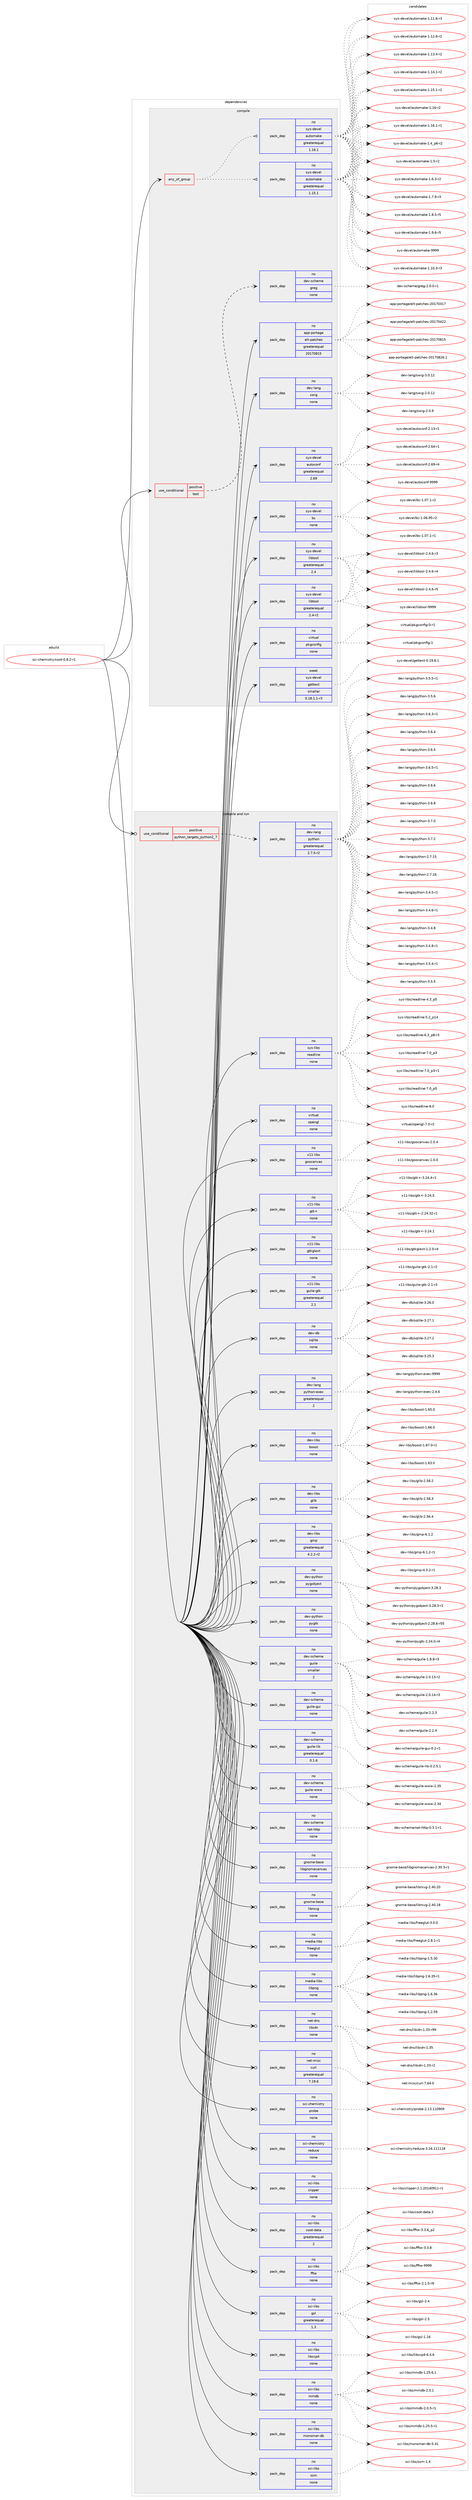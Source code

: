 digraph prolog {

# *************
# Graph options
# *************

newrank=true;
concentrate=true;
compound=true;
graph [rankdir=LR,fontname=Helvetica,fontsize=10,ranksep=1.5];#, ranksep=2.5, nodesep=0.2];
edge  [arrowhead=vee];
node  [fontname=Helvetica,fontsize=10];

# **********
# The ebuild
# **********

subgraph cluster_leftcol {
color=gray;
rank=same;
label=<<i>ebuild</i>>;
id [label="sci-chemistry/coot-0.8.2-r1", color=red, width=4, href="../sci-chemistry/coot-0.8.2-r1.svg"];
}

# ****************
# The dependencies
# ****************

subgraph cluster_midcol {
color=gray;
label=<<i>dependencies</i>>;
subgraph cluster_compile {
fillcolor="#eeeeee";
style=filled;
label=<<i>compile</i>>;
subgraph any26789 {
dependency1687663 [label=<<TABLE BORDER="0" CELLBORDER="1" CELLSPACING="0" CELLPADDING="4"><TR><TD CELLPADDING="10">any_of_group</TD></TR></TABLE>>, shape=none, color=red];subgraph pack1207721 {
dependency1687664 [label=<<TABLE BORDER="0" CELLBORDER="1" CELLSPACING="0" CELLPADDING="4" WIDTH="220"><TR><TD ROWSPAN="6" CELLPADDING="30">pack_dep</TD></TR><TR><TD WIDTH="110">no</TD></TR><TR><TD>sys-devel</TD></TR><TR><TD>automake</TD></TR><TR><TD>greaterequal</TD></TR><TR><TD>1.16.1</TD></TR></TABLE>>, shape=none, color=blue];
}
dependency1687663:e -> dependency1687664:w [weight=20,style="dotted",arrowhead="oinv"];
subgraph pack1207722 {
dependency1687665 [label=<<TABLE BORDER="0" CELLBORDER="1" CELLSPACING="0" CELLPADDING="4" WIDTH="220"><TR><TD ROWSPAN="6" CELLPADDING="30">pack_dep</TD></TR><TR><TD WIDTH="110">no</TD></TR><TR><TD>sys-devel</TD></TR><TR><TD>automake</TD></TR><TR><TD>greaterequal</TD></TR><TR><TD>1.15.1</TD></TR></TABLE>>, shape=none, color=blue];
}
dependency1687663:e -> dependency1687665:w [weight=20,style="dotted",arrowhead="oinv"];
}
id:e -> dependency1687663:w [weight=20,style="solid",arrowhead="vee"];
subgraph cond452305 {
dependency1687666 [label=<<TABLE BORDER="0" CELLBORDER="1" CELLSPACING="0" CELLPADDING="4"><TR><TD ROWSPAN="3" CELLPADDING="10">use_conditional</TD></TR><TR><TD>positive</TD></TR><TR><TD>test</TD></TR></TABLE>>, shape=none, color=red];
subgraph pack1207723 {
dependency1687667 [label=<<TABLE BORDER="0" CELLBORDER="1" CELLSPACING="0" CELLPADDING="4" WIDTH="220"><TR><TD ROWSPAN="6" CELLPADDING="30">pack_dep</TD></TR><TR><TD WIDTH="110">no</TD></TR><TR><TD>dev-scheme</TD></TR><TR><TD>greg</TD></TR><TR><TD>none</TD></TR><TR><TD></TD></TR></TABLE>>, shape=none, color=blue];
}
dependency1687666:e -> dependency1687667:w [weight=20,style="dashed",arrowhead="vee"];
}
id:e -> dependency1687666:w [weight=20,style="solid",arrowhead="vee"];
subgraph pack1207724 {
dependency1687668 [label=<<TABLE BORDER="0" CELLBORDER="1" CELLSPACING="0" CELLPADDING="4" WIDTH="220"><TR><TD ROWSPAN="6" CELLPADDING="30">pack_dep</TD></TR><TR><TD WIDTH="110">no</TD></TR><TR><TD>app-portage</TD></TR><TR><TD>elt-patches</TD></TR><TR><TD>greaterequal</TD></TR><TR><TD>20170815</TD></TR></TABLE>>, shape=none, color=blue];
}
id:e -> dependency1687668:w [weight=20,style="solid",arrowhead="vee"];
subgraph pack1207725 {
dependency1687669 [label=<<TABLE BORDER="0" CELLBORDER="1" CELLSPACING="0" CELLPADDING="4" WIDTH="220"><TR><TD ROWSPAN="6" CELLPADDING="30">pack_dep</TD></TR><TR><TD WIDTH="110">no</TD></TR><TR><TD>dev-lang</TD></TR><TR><TD>swig</TD></TR><TR><TD>none</TD></TR><TR><TD></TD></TR></TABLE>>, shape=none, color=blue];
}
id:e -> dependency1687669:w [weight=20,style="solid",arrowhead="vee"];
subgraph pack1207726 {
dependency1687670 [label=<<TABLE BORDER="0" CELLBORDER="1" CELLSPACING="0" CELLPADDING="4" WIDTH="220"><TR><TD ROWSPAN="6" CELLPADDING="30">pack_dep</TD></TR><TR><TD WIDTH="110">no</TD></TR><TR><TD>sys-devel</TD></TR><TR><TD>autoconf</TD></TR><TR><TD>greaterequal</TD></TR><TR><TD>2.69</TD></TR></TABLE>>, shape=none, color=blue];
}
id:e -> dependency1687670:w [weight=20,style="solid",arrowhead="vee"];
subgraph pack1207727 {
dependency1687671 [label=<<TABLE BORDER="0" CELLBORDER="1" CELLSPACING="0" CELLPADDING="4" WIDTH="220"><TR><TD ROWSPAN="6" CELLPADDING="30">pack_dep</TD></TR><TR><TD WIDTH="110">no</TD></TR><TR><TD>sys-devel</TD></TR><TR><TD>bc</TD></TR><TR><TD>none</TD></TR><TR><TD></TD></TR></TABLE>>, shape=none, color=blue];
}
id:e -> dependency1687671:w [weight=20,style="solid",arrowhead="vee"];
subgraph pack1207728 {
dependency1687672 [label=<<TABLE BORDER="0" CELLBORDER="1" CELLSPACING="0" CELLPADDING="4" WIDTH="220"><TR><TD ROWSPAN="6" CELLPADDING="30">pack_dep</TD></TR><TR><TD WIDTH="110">no</TD></TR><TR><TD>sys-devel</TD></TR><TR><TD>libtool</TD></TR><TR><TD>greaterequal</TD></TR><TR><TD>2.4</TD></TR></TABLE>>, shape=none, color=blue];
}
id:e -> dependency1687672:w [weight=20,style="solid",arrowhead="vee"];
subgraph pack1207729 {
dependency1687673 [label=<<TABLE BORDER="0" CELLBORDER="1" CELLSPACING="0" CELLPADDING="4" WIDTH="220"><TR><TD ROWSPAN="6" CELLPADDING="30">pack_dep</TD></TR><TR><TD WIDTH="110">no</TD></TR><TR><TD>sys-devel</TD></TR><TR><TD>libtool</TD></TR><TR><TD>greaterequal</TD></TR><TR><TD>2.4-r2</TD></TR></TABLE>>, shape=none, color=blue];
}
id:e -> dependency1687673:w [weight=20,style="solid",arrowhead="vee"];
subgraph pack1207730 {
dependency1687674 [label=<<TABLE BORDER="0" CELLBORDER="1" CELLSPACING="0" CELLPADDING="4" WIDTH="220"><TR><TD ROWSPAN="6" CELLPADDING="30">pack_dep</TD></TR><TR><TD WIDTH="110">no</TD></TR><TR><TD>virtual</TD></TR><TR><TD>pkgconfig</TD></TR><TR><TD>none</TD></TR><TR><TD></TD></TR></TABLE>>, shape=none, color=blue];
}
id:e -> dependency1687674:w [weight=20,style="solid",arrowhead="vee"];
subgraph pack1207731 {
dependency1687675 [label=<<TABLE BORDER="0" CELLBORDER="1" CELLSPACING="0" CELLPADDING="4" WIDTH="220"><TR><TD ROWSPAN="6" CELLPADDING="30">pack_dep</TD></TR><TR><TD WIDTH="110">weak</TD></TR><TR><TD>sys-devel</TD></TR><TR><TD>gettext</TD></TR><TR><TD>smaller</TD></TR><TR><TD>0.18.1.1-r3</TD></TR></TABLE>>, shape=none, color=blue];
}
id:e -> dependency1687675:w [weight=20,style="solid",arrowhead="vee"];
}
subgraph cluster_compileandrun {
fillcolor="#eeeeee";
style=filled;
label=<<i>compile and run</i>>;
subgraph cond452306 {
dependency1687676 [label=<<TABLE BORDER="0" CELLBORDER="1" CELLSPACING="0" CELLPADDING="4"><TR><TD ROWSPAN="3" CELLPADDING="10">use_conditional</TD></TR><TR><TD>positive</TD></TR><TR><TD>python_targets_python2_7</TD></TR></TABLE>>, shape=none, color=red];
subgraph pack1207732 {
dependency1687677 [label=<<TABLE BORDER="0" CELLBORDER="1" CELLSPACING="0" CELLPADDING="4" WIDTH="220"><TR><TD ROWSPAN="6" CELLPADDING="30">pack_dep</TD></TR><TR><TD WIDTH="110">no</TD></TR><TR><TD>dev-lang</TD></TR><TR><TD>python</TD></TR><TR><TD>greaterequal</TD></TR><TR><TD>2.7.5-r2</TD></TR></TABLE>>, shape=none, color=blue];
}
dependency1687676:e -> dependency1687677:w [weight=20,style="dashed",arrowhead="vee"];
}
id:e -> dependency1687676:w [weight=20,style="solid",arrowhead="odotvee"];
subgraph pack1207733 {
dependency1687678 [label=<<TABLE BORDER="0" CELLBORDER="1" CELLSPACING="0" CELLPADDING="4" WIDTH="220"><TR><TD ROWSPAN="6" CELLPADDING="30">pack_dep</TD></TR><TR><TD WIDTH="110">no</TD></TR><TR><TD>dev-db</TD></TR><TR><TD>sqlite</TD></TR><TR><TD>none</TD></TR><TR><TD></TD></TR></TABLE>>, shape=none, color=blue];
}
id:e -> dependency1687678:w [weight=20,style="solid",arrowhead="odotvee"];
subgraph pack1207734 {
dependency1687679 [label=<<TABLE BORDER="0" CELLBORDER="1" CELLSPACING="0" CELLPADDING="4" WIDTH="220"><TR><TD ROWSPAN="6" CELLPADDING="30">pack_dep</TD></TR><TR><TD WIDTH="110">no</TD></TR><TR><TD>dev-lang</TD></TR><TR><TD>python-exec</TD></TR><TR><TD>greaterequal</TD></TR><TR><TD>2</TD></TR></TABLE>>, shape=none, color=blue];
}
id:e -> dependency1687679:w [weight=20,style="solid",arrowhead="odotvee"];
subgraph pack1207735 {
dependency1687680 [label=<<TABLE BORDER="0" CELLBORDER="1" CELLSPACING="0" CELLPADDING="4" WIDTH="220"><TR><TD ROWSPAN="6" CELLPADDING="30">pack_dep</TD></TR><TR><TD WIDTH="110">no</TD></TR><TR><TD>dev-libs</TD></TR><TR><TD>boost</TD></TR><TR><TD>none</TD></TR><TR><TD></TD></TR></TABLE>>, shape=none, color=blue];
}
id:e -> dependency1687680:w [weight=20,style="solid",arrowhead="odotvee"];
subgraph pack1207736 {
dependency1687681 [label=<<TABLE BORDER="0" CELLBORDER="1" CELLSPACING="0" CELLPADDING="4" WIDTH="220"><TR><TD ROWSPAN="6" CELLPADDING="30">pack_dep</TD></TR><TR><TD WIDTH="110">no</TD></TR><TR><TD>dev-libs</TD></TR><TR><TD>glib</TD></TR><TR><TD>none</TD></TR><TR><TD></TD></TR></TABLE>>, shape=none, color=blue];
}
id:e -> dependency1687681:w [weight=20,style="solid",arrowhead="odotvee"];
subgraph pack1207737 {
dependency1687682 [label=<<TABLE BORDER="0" CELLBORDER="1" CELLSPACING="0" CELLPADDING="4" WIDTH="220"><TR><TD ROWSPAN="6" CELLPADDING="30">pack_dep</TD></TR><TR><TD WIDTH="110">no</TD></TR><TR><TD>dev-libs</TD></TR><TR><TD>gmp</TD></TR><TR><TD>greaterequal</TD></TR><TR><TD>4.2.2-r2</TD></TR></TABLE>>, shape=none, color=blue];
}
id:e -> dependency1687682:w [weight=20,style="solid",arrowhead="odotvee"];
subgraph pack1207738 {
dependency1687683 [label=<<TABLE BORDER="0" CELLBORDER="1" CELLSPACING="0" CELLPADDING="4" WIDTH="220"><TR><TD ROWSPAN="6" CELLPADDING="30">pack_dep</TD></TR><TR><TD WIDTH="110">no</TD></TR><TR><TD>dev-python</TD></TR><TR><TD>pygobject</TD></TR><TR><TD>none</TD></TR><TR><TD></TD></TR></TABLE>>, shape=none, color=blue];
}
id:e -> dependency1687683:w [weight=20,style="solid",arrowhead="odotvee"];
subgraph pack1207739 {
dependency1687684 [label=<<TABLE BORDER="0" CELLBORDER="1" CELLSPACING="0" CELLPADDING="4" WIDTH="220"><TR><TD ROWSPAN="6" CELLPADDING="30">pack_dep</TD></TR><TR><TD WIDTH="110">no</TD></TR><TR><TD>dev-python</TD></TR><TR><TD>pygtk</TD></TR><TR><TD>none</TD></TR><TR><TD></TD></TR></TABLE>>, shape=none, color=blue];
}
id:e -> dependency1687684:w [weight=20,style="solid",arrowhead="odotvee"];
subgraph pack1207740 {
dependency1687685 [label=<<TABLE BORDER="0" CELLBORDER="1" CELLSPACING="0" CELLPADDING="4" WIDTH="220"><TR><TD ROWSPAN="6" CELLPADDING="30">pack_dep</TD></TR><TR><TD WIDTH="110">no</TD></TR><TR><TD>dev-scheme</TD></TR><TR><TD>guile</TD></TR><TR><TD>smaller</TD></TR><TR><TD>2</TD></TR></TABLE>>, shape=none, color=blue];
}
id:e -> dependency1687685:w [weight=20,style="solid",arrowhead="odotvee"];
subgraph pack1207741 {
dependency1687686 [label=<<TABLE BORDER="0" CELLBORDER="1" CELLSPACING="0" CELLPADDING="4" WIDTH="220"><TR><TD ROWSPAN="6" CELLPADDING="30">pack_dep</TD></TR><TR><TD WIDTH="110">no</TD></TR><TR><TD>dev-scheme</TD></TR><TR><TD>guile-gui</TD></TR><TR><TD>none</TD></TR><TR><TD></TD></TR></TABLE>>, shape=none, color=blue];
}
id:e -> dependency1687686:w [weight=20,style="solid",arrowhead="odotvee"];
subgraph pack1207742 {
dependency1687687 [label=<<TABLE BORDER="0" CELLBORDER="1" CELLSPACING="0" CELLPADDING="4" WIDTH="220"><TR><TD ROWSPAN="6" CELLPADDING="30">pack_dep</TD></TR><TR><TD WIDTH="110">no</TD></TR><TR><TD>dev-scheme</TD></TR><TR><TD>guile-lib</TD></TR><TR><TD>greaterequal</TD></TR><TR><TD>0.1.6</TD></TR></TABLE>>, shape=none, color=blue];
}
id:e -> dependency1687687:w [weight=20,style="solid",arrowhead="odotvee"];
subgraph pack1207743 {
dependency1687688 [label=<<TABLE BORDER="0" CELLBORDER="1" CELLSPACING="0" CELLPADDING="4" WIDTH="220"><TR><TD ROWSPAN="6" CELLPADDING="30">pack_dep</TD></TR><TR><TD WIDTH="110">no</TD></TR><TR><TD>dev-scheme</TD></TR><TR><TD>guile-www</TD></TR><TR><TD>none</TD></TR><TR><TD></TD></TR></TABLE>>, shape=none, color=blue];
}
id:e -> dependency1687688:w [weight=20,style="solid",arrowhead="odotvee"];
subgraph pack1207744 {
dependency1687689 [label=<<TABLE BORDER="0" CELLBORDER="1" CELLSPACING="0" CELLPADDING="4" WIDTH="220"><TR><TD ROWSPAN="6" CELLPADDING="30">pack_dep</TD></TR><TR><TD WIDTH="110">no</TD></TR><TR><TD>dev-scheme</TD></TR><TR><TD>net-http</TD></TR><TR><TD>none</TD></TR><TR><TD></TD></TR></TABLE>>, shape=none, color=blue];
}
id:e -> dependency1687689:w [weight=20,style="solid",arrowhead="odotvee"];
subgraph pack1207745 {
dependency1687690 [label=<<TABLE BORDER="0" CELLBORDER="1" CELLSPACING="0" CELLPADDING="4" WIDTH="220"><TR><TD ROWSPAN="6" CELLPADDING="30">pack_dep</TD></TR><TR><TD WIDTH="110">no</TD></TR><TR><TD>gnome-base</TD></TR><TR><TD>libgnomecanvas</TD></TR><TR><TD>none</TD></TR><TR><TD></TD></TR></TABLE>>, shape=none, color=blue];
}
id:e -> dependency1687690:w [weight=20,style="solid",arrowhead="odotvee"];
subgraph pack1207746 {
dependency1687691 [label=<<TABLE BORDER="0" CELLBORDER="1" CELLSPACING="0" CELLPADDING="4" WIDTH="220"><TR><TD ROWSPAN="6" CELLPADDING="30">pack_dep</TD></TR><TR><TD WIDTH="110">no</TD></TR><TR><TD>gnome-base</TD></TR><TR><TD>librsvg</TD></TR><TR><TD>none</TD></TR><TR><TD></TD></TR></TABLE>>, shape=none, color=blue];
}
id:e -> dependency1687691:w [weight=20,style="solid",arrowhead="odotvee"];
subgraph pack1207747 {
dependency1687692 [label=<<TABLE BORDER="0" CELLBORDER="1" CELLSPACING="0" CELLPADDING="4" WIDTH="220"><TR><TD ROWSPAN="6" CELLPADDING="30">pack_dep</TD></TR><TR><TD WIDTH="110">no</TD></TR><TR><TD>media-libs</TD></TR><TR><TD>freeglut</TD></TR><TR><TD>none</TD></TR><TR><TD></TD></TR></TABLE>>, shape=none, color=blue];
}
id:e -> dependency1687692:w [weight=20,style="solid",arrowhead="odotvee"];
subgraph pack1207748 {
dependency1687693 [label=<<TABLE BORDER="0" CELLBORDER="1" CELLSPACING="0" CELLPADDING="4" WIDTH="220"><TR><TD ROWSPAN="6" CELLPADDING="30">pack_dep</TD></TR><TR><TD WIDTH="110">no</TD></TR><TR><TD>media-libs</TD></TR><TR><TD>libpng</TD></TR><TR><TD>none</TD></TR><TR><TD></TD></TR></TABLE>>, shape=none, color=blue];
}
id:e -> dependency1687693:w [weight=20,style="solid",arrowhead="odotvee"];
subgraph pack1207749 {
dependency1687694 [label=<<TABLE BORDER="0" CELLBORDER="1" CELLSPACING="0" CELLPADDING="4" WIDTH="220"><TR><TD ROWSPAN="6" CELLPADDING="30">pack_dep</TD></TR><TR><TD WIDTH="110">no</TD></TR><TR><TD>net-dns</TD></TR><TR><TD>libidn</TD></TR><TR><TD>none</TD></TR><TR><TD></TD></TR></TABLE>>, shape=none, color=blue];
}
id:e -> dependency1687694:w [weight=20,style="solid",arrowhead="odotvee"];
subgraph pack1207750 {
dependency1687695 [label=<<TABLE BORDER="0" CELLBORDER="1" CELLSPACING="0" CELLPADDING="4" WIDTH="220"><TR><TD ROWSPAN="6" CELLPADDING="30">pack_dep</TD></TR><TR><TD WIDTH="110">no</TD></TR><TR><TD>net-misc</TD></TR><TR><TD>curl</TD></TR><TR><TD>greaterequal</TD></TR><TR><TD>7.19.6</TD></TR></TABLE>>, shape=none, color=blue];
}
id:e -> dependency1687695:w [weight=20,style="solid",arrowhead="odotvee"];
subgraph pack1207751 {
dependency1687696 [label=<<TABLE BORDER="0" CELLBORDER="1" CELLSPACING="0" CELLPADDING="4" WIDTH="220"><TR><TD ROWSPAN="6" CELLPADDING="30">pack_dep</TD></TR><TR><TD WIDTH="110">no</TD></TR><TR><TD>sci-chemistry</TD></TR><TR><TD>probe</TD></TR><TR><TD>none</TD></TR><TR><TD></TD></TR></TABLE>>, shape=none, color=blue];
}
id:e -> dependency1687696:w [weight=20,style="solid",arrowhead="odotvee"];
subgraph pack1207752 {
dependency1687697 [label=<<TABLE BORDER="0" CELLBORDER="1" CELLSPACING="0" CELLPADDING="4" WIDTH="220"><TR><TD ROWSPAN="6" CELLPADDING="30">pack_dep</TD></TR><TR><TD WIDTH="110">no</TD></TR><TR><TD>sci-chemistry</TD></TR><TR><TD>reduce</TD></TR><TR><TD>none</TD></TR><TR><TD></TD></TR></TABLE>>, shape=none, color=blue];
}
id:e -> dependency1687697:w [weight=20,style="solid",arrowhead="odotvee"];
subgraph pack1207753 {
dependency1687698 [label=<<TABLE BORDER="0" CELLBORDER="1" CELLSPACING="0" CELLPADDING="4" WIDTH="220"><TR><TD ROWSPAN="6" CELLPADDING="30">pack_dep</TD></TR><TR><TD WIDTH="110">no</TD></TR><TR><TD>sci-libs</TD></TR><TR><TD>clipper</TD></TR><TR><TD>none</TD></TR><TR><TD></TD></TR></TABLE>>, shape=none, color=blue];
}
id:e -> dependency1687698:w [weight=20,style="solid",arrowhead="odotvee"];
subgraph pack1207754 {
dependency1687699 [label=<<TABLE BORDER="0" CELLBORDER="1" CELLSPACING="0" CELLPADDING="4" WIDTH="220"><TR><TD ROWSPAN="6" CELLPADDING="30">pack_dep</TD></TR><TR><TD WIDTH="110">no</TD></TR><TR><TD>sci-libs</TD></TR><TR><TD>coot-data</TD></TR><TR><TD>greaterequal</TD></TR><TR><TD>2</TD></TR></TABLE>>, shape=none, color=blue];
}
id:e -> dependency1687699:w [weight=20,style="solid",arrowhead="odotvee"];
subgraph pack1207755 {
dependency1687700 [label=<<TABLE BORDER="0" CELLBORDER="1" CELLSPACING="0" CELLPADDING="4" WIDTH="220"><TR><TD ROWSPAN="6" CELLPADDING="30">pack_dep</TD></TR><TR><TD WIDTH="110">no</TD></TR><TR><TD>sci-libs</TD></TR><TR><TD>fftw</TD></TR><TR><TD>none</TD></TR><TR><TD></TD></TR></TABLE>>, shape=none, color=blue];
}
id:e -> dependency1687700:w [weight=20,style="solid",arrowhead="odotvee"];
subgraph pack1207756 {
dependency1687701 [label=<<TABLE BORDER="0" CELLBORDER="1" CELLSPACING="0" CELLPADDING="4" WIDTH="220"><TR><TD ROWSPAN="6" CELLPADDING="30">pack_dep</TD></TR><TR><TD WIDTH="110">no</TD></TR><TR><TD>sci-libs</TD></TR><TR><TD>gsl</TD></TR><TR><TD>greaterequal</TD></TR><TR><TD>1.3</TD></TR></TABLE>>, shape=none, color=blue];
}
id:e -> dependency1687701:w [weight=20,style="solid",arrowhead="odotvee"];
subgraph pack1207757 {
dependency1687702 [label=<<TABLE BORDER="0" CELLBORDER="1" CELLSPACING="0" CELLPADDING="4" WIDTH="220"><TR><TD ROWSPAN="6" CELLPADDING="30">pack_dep</TD></TR><TR><TD WIDTH="110">no</TD></TR><TR><TD>sci-libs</TD></TR><TR><TD>libccp4</TD></TR><TR><TD>none</TD></TR><TR><TD></TD></TR></TABLE>>, shape=none, color=blue];
}
id:e -> dependency1687702:w [weight=20,style="solid",arrowhead="odotvee"];
subgraph pack1207758 {
dependency1687703 [label=<<TABLE BORDER="0" CELLBORDER="1" CELLSPACING="0" CELLPADDING="4" WIDTH="220"><TR><TD ROWSPAN="6" CELLPADDING="30">pack_dep</TD></TR><TR><TD WIDTH="110">no</TD></TR><TR><TD>sci-libs</TD></TR><TR><TD>mmdb</TD></TR><TR><TD>none</TD></TR><TR><TD></TD></TR></TABLE>>, shape=none, color=blue];
}
id:e -> dependency1687703:w [weight=20,style="solid",arrowhead="odotvee"];
subgraph pack1207759 {
dependency1687704 [label=<<TABLE BORDER="0" CELLBORDER="1" CELLSPACING="0" CELLPADDING="4" WIDTH="220"><TR><TD ROWSPAN="6" CELLPADDING="30">pack_dep</TD></TR><TR><TD WIDTH="110">no</TD></TR><TR><TD>sci-libs</TD></TR><TR><TD>monomer-db</TD></TR><TR><TD>none</TD></TR><TR><TD></TD></TR></TABLE>>, shape=none, color=blue];
}
id:e -> dependency1687704:w [weight=20,style="solid",arrowhead="odotvee"];
subgraph pack1207760 {
dependency1687705 [label=<<TABLE BORDER="0" CELLBORDER="1" CELLSPACING="0" CELLPADDING="4" WIDTH="220"><TR><TD ROWSPAN="6" CELLPADDING="30">pack_dep</TD></TR><TR><TD WIDTH="110">no</TD></TR><TR><TD>sci-libs</TD></TR><TR><TD>ssm</TD></TR><TR><TD>none</TD></TR><TR><TD></TD></TR></TABLE>>, shape=none, color=blue];
}
id:e -> dependency1687705:w [weight=20,style="solid",arrowhead="odotvee"];
subgraph pack1207761 {
dependency1687706 [label=<<TABLE BORDER="0" CELLBORDER="1" CELLSPACING="0" CELLPADDING="4" WIDTH="220"><TR><TD ROWSPAN="6" CELLPADDING="30">pack_dep</TD></TR><TR><TD WIDTH="110">no</TD></TR><TR><TD>sys-libs</TD></TR><TR><TD>readline</TD></TR><TR><TD>none</TD></TR><TR><TD></TD></TR></TABLE>>, shape=none, color=blue];
}
id:e -> dependency1687706:w [weight=20,style="solid",arrowhead="odotvee"];
subgraph pack1207762 {
dependency1687707 [label=<<TABLE BORDER="0" CELLBORDER="1" CELLSPACING="0" CELLPADDING="4" WIDTH="220"><TR><TD ROWSPAN="6" CELLPADDING="30">pack_dep</TD></TR><TR><TD WIDTH="110">no</TD></TR><TR><TD>virtual</TD></TR><TR><TD>opengl</TD></TR><TR><TD>none</TD></TR><TR><TD></TD></TR></TABLE>>, shape=none, color=blue];
}
id:e -> dependency1687707:w [weight=20,style="solid",arrowhead="odotvee"];
subgraph pack1207763 {
dependency1687708 [label=<<TABLE BORDER="0" CELLBORDER="1" CELLSPACING="0" CELLPADDING="4" WIDTH="220"><TR><TD ROWSPAN="6" CELLPADDING="30">pack_dep</TD></TR><TR><TD WIDTH="110">no</TD></TR><TR><TD>x11-libs</TD></TR><TR><TD>goocanvas</TD></TR><TR><TD>none</TD></TR><TR><TD></TD></TR></TABLE>>, shape=none, color=blue];
}
id:e -> dependency1687708:w [weight=20,style="solid",arrowhead="odotvee"];
subgraph pack1207764 {
dependency1687709 [label=<<TABLE BORDER="0" CELLBORDER="1" CELLSPACING="0" CELLPADDING="4" WIDTH="220"><TR><TD ROWSPAN="6" CELLPADDING="30">pack_dep</TD></TR><TR><TD WIDTH="110">no</TD></TR><TR><TD>x11-libs</TD></TR><TR><TD>gtk+</TD></TR><TR><TD>none</TD></TR><TR><TD></TD></TR></TABLE>>, shape=none, color=blue];
}
id:e -> dependency1687709:w [weight=20,style="solid",arrowhead="odotvee"];
subgraph pack1207765 {
dependency1687710 [label=<<TABLE BORDER="0" CELLBORDER="1" CELLSPACING="0" CELLPADDING="4" WIDTH="220"><TR><TD ROWSPAN="6" CELLPADDING="30">pack_dep</TD></TR><TR><TD WIDTH="110">no</TD></TR><TR><TD>x11-libs</TD></TR><TR><TD>gtkglext</TD></TR><TR><TD>none</TD></TR><TR><TD></TD></TR></TABLE>>, shape=none, color=blue];
}
id:e -> dependency1687710:w [weight=20,style="solid",arrowhead="odotvee"];
subgraph pack1207766 {
dependency1687711 [label=<<TABLE BORDER="0" CELLBORDER="1" CELLSPACING="0" CELLPADDING="4" WIDTH="220"><TR><TD ROWSPAN="6" CELLPADDING="30">pack_dep</TD></TR><TR><TD WIDTH="110">no</TD></TR><TR><TD>x11-libs</TD></TR><TR><TD>guile-gtk</TD></TR><TR><TD>greaterequal</TD></TR><TR><TD>2.1</TD></TR></TABLE>>, shape=none, color=blue];
}
id:e -> dependency1687711:w [weight=20,style="solid",arrowhead="odotvee"];
}
subgraph cluster_run {
fillcolor="#eeeeee";
style=filled;
label=<<i>run</i>>;
}
}

# **************
# The candidates
# **************

subgraph cluster_choices {
rank=same;
color=gray;
label=<<i>candidates</i>>;

subgraph choice1207721 {
color=black;
nodesep=1;
choice11512111545100101118101108479711711611110997107101454946494846514511451 [label="sys-devel/automake-1.10.3-r3", color=red, width=4,href="../sys-devel/automake-1.10.3-r3.svg"];
choice11512111545100101118101108479711711611110997107101454946494946544511451 [label="sys-devel/automake-1.11.6-r3", color=red, width=4,href="../sys-devel/automake-1.11.6-r3.svg"];
choice11512111545100101118101108479711711611110997107101454946495046544511450 [label="sys-devel/automake-1.12.6-r2", color=red, width=4,href="../sys-devel/automake-1.12.6-r2.svg"];
choice11512111545100101118101108479711711611110997107101454946495146524511450 [label="sys-devel/automake-1.13.4-r2", color=red, width=4,href="../sys-devel/automake-1.13.4-r2.svg"];
choice11512111545100101118101108479711711611110997107101454946495246494511450 [label="sys-devel/automake-1.14.1-r2", color=red, width=4,href="../sys-devel/automake-1.14.1-r2.svg"];
choice11512111545100101118101108479711711611110997107101454946495346494511450 [label="sys-devel/automake-1.15.1-r2", color=red, width=4,href="../sys-devel/automake-1.15.1-r2.svg"];
choice1151211154510010111810110847971171161111099710710145494649544511450 [label="sys-devel/automake-1.16-r2", color=red, width=4,href="../sys-devel/automake-1.16-r2.svg"];
choice11512111545100101118101108479711711611110997107101454946495446494511449 [label="sys-devel/automake-1.16.1-r1", color=red, width=4,href="../sys-devel/automake-1.16.1-r1.svg"];
choice115121115451001011181011084797117116111109971071014549465295112544511450 [label="sys-devel/automake-1.4_p6-r2", color=red, width=4,href="../sys-devel/automake-1.4_p6-r2.svg"];
choice11512111545100101118101108479711711611110997107101454946534511450 [label="sys-devel/automake-1.5-r2", color=red, width=4,href="../sys-devel/automake-1.5-r2.svg"];
choice115121115451001011181011084797117116111109971071014549465446514511450 [label="sys-devel/automake-1.6.3-r2", color=red, width=4,href="../sys-devel/automake-1.6.3-r2.svg"];
choice115121115451001011181011084797117116111109971071014549465546574511451 [label="sys-devel/automake-1.7.9-r3", color=red, width=4,href="../sys-devel/automake-1.7.9-r3.svg"];
choice115121115451001011181011084797117116111109971071014549465646534511453 [label="sys-devel/automake-1.8.5-r5", color=red, width=4,href="../sys-devel/automake-1.8.5-r5.svg"];
choice115121115451001011181011084797117116111109971071014549465746544511453 [label="sys-devel/automake-1.9.6-r5", color=red, width=4,href="../sys-devel/automake-1.9.6-r5.svg"];
choice115121115451001011181011084797117116111109971071014557575757 [label="sys-devel/automake-9999", color=red, width=4,href="../sys-devel/automake-9999.svg"];
dependency1687664:e -> choice11512111545100101118101108479711711611110997107101454946494846514511451:w [style=dotted,weight="100"];
dependency1687664:e -> choice11512111545100101118101108479711711611110997107101454946494946544511451:w [style=dotted,weight="100"];
dependency1687664:e -> choice11512111545100101118101108479711711611110997107101454946495046544511450:w [style=dotted,weight="100"];
dependency1687664:e -> choice11512111545100101118101108479711711611110997107101454946495146524511450:w [style=dotted,weight="100"];
dependency1687664:e -> choice11512111545100101118101108479711711611110997107101454946495246494511450:w [style=dotted,weight="100"];
dependency1687664:e -> choice11512111545100101118101108479711711611110997107101454946495346494511450:w [style=dotted,weight="100"];
dependency1687664:e -> choice1151211154510010111810110847971171161111099710710145494649544511450:w [style=dotted,weight="100"];
dependency1687664:e -> choice11512111545100101118101108479711711611110997107101454946495446494511449:w [style=dotted,weight="100"];
dependency1687664:e -> choice115121115451001011181011084797117116111109971071014549465295112544511450:w [style=dotted,weight="100"];
dependency1687664:e -> choice11512111545100101118101108479711711611110997107101454946534511450:w [style=dotted,weight="100"];
dependency1687664:e -> choice115121115451001011181011084797117116111109971071014549465446514511450:w [style=dotted,weight="100"];
dependency1687664:e -> choice115121115451001011181011084797117116111109971071014549465546574511451:w [style=dotted,weight="100"];
dependency1687664:e -> choice115121115451001011181011084797117116111109971071014549465646534511453:w [style=dotted,weight="100"];
dependency1687664:e -> choice115121115451001011181011084797117116111109971071014549465746544511453:w [style=dotted,weight="100"];
dependency1687664:e -> choice115121115451001011181011084797117116111109971071014557575757:w [style=dotted,weight="100"];
}
subgraph choice1207722 {
color=black;
nodesep=1;
choice11512111545100101118101108479711711611110997107101454946494846514511451 [label="sys-devel/automake-1.10.3-r3", color=red, width=4,href="../sys-devel/automake-1.10.3-r3.svg"];
choice11512111545100101118101108479711711611110997107101454946494946544511451 [label="sys-devel/automake-1.11.6-r3", color=red, width=4,href="../sys-devel/automake-1.11.6-r3.svg"];
choice11512111545100101118101108479711711611110997107101454946495046544511450 [label="sys-devel/automake-1.12.6-r2", color=red, width=4,href="../sys-devel/automake-1.12.6-r2.svg"];
choice11512111545100101118101108479711711611110997107101454946495146524511450 [label="sys-devel/automake-1.13.4-r2", color=red, width=4,href="../sys-devel/automake-1.13.4-r2.svg"];
choice11512111545100101118101108479711711611110997107101454946495246494511450 [label="sys-devel/automake-1.14.1-r2", color=red, width=4,href="../sys-devel/automake-1.14.1-r2.svg"];
choice11512111545100101118101108479711711611110997107101454946495346494511450 [label="sys-devel/automake-1.15.1-r2", color=red, width=4,href="../sys-devel/automake-1.15.1-r2.svg"];
choice1151211154510010111810110847971171161111099710710145494649544511450 [label="sys-devel/automake-1.16-r2", color=red, width=4,href="../sys-devel/automake-1.16-r2.svg"];
choice11512111545100101118101108479711711611110997107101454946495446494511449 [label="sys-devel/automake-1.16.1-r1", color=red, width=4,href="../sys-devel/automake-1.16.1-r1.svg"];
choice115121115451001011181011084797117116111109971071014549465295112544511450 [label="sys-devel/automake-1.4_p6-r2", color=red, width=4,href="../sys-devel/automake-1.4_p6-r2.svg"];
choice11512111545100101118101108479711711611110997107101454946534511450 [label="sys-devel/automake-1.5-r2", color=red, width=4,href="../sys-devel/automake-1.5-r2.svg"];
choice115121115451001011181011084797117116111109971071014549465446514511450 [label="sys-devel/automake-1.6.3-r2", color=red, width=4,href="../sys-devel/automake-1.6.3-r2.svg"];
choice115121115451001011181011084797117116111109971071014549465546574511451 [label="sys-devel/automake-1.7.9-r3", color=red, width=4,href="../sys-devel/automake-1.7.9-r3.svg"];
choice115121115451001011181011084797117116111109971071014549465646534511453 [label="sys-devel/automake-1.8.5-r5", color=red, width=4,href="../sys-devel/automake-1.8.5-r5.svg"];
choice115121115451001011181011084797117116111109971071014549465746544511453 [label="sys-devel/automake-1.9.6-r5", color=red, width=4,href="../sys-devel/automake-1.9.6-r5.svg"];
choice115121115451001011181011084797117116111109971071014557575757 [label="sys-devel/automake-9999", color=red, width=4,href="../sys-devel/automake-9999.svg"];
dependency1687665:e -> choice11512111545100101118101108479711711611110997107101454946494846514511451:w [style=dotted,weight="100"];
dependency1687665:e -> choice11512111545100101118101108479711711611110997107101454946494946544511451:w [style=dotted,weight="100"];
dependency1687665:e -> choice11512111545100101118101108479711711611110997107101454946495046544511450:w [style=dotted,weight="100"];
dependency1687665:e -> choice11512111545100101118101108479711711611110997107101454946495146524511450:w [style=dotted,weight="100"];
dependency1687665:e -> choice11512111545100101118101108479711711611110997107101454946495246494511450:w [style=dotted,weight="100"];
dependency1687665:e -> choice11512111545100101118101108479711711611110997107101454946495346494511450:w [style=dotted,weight="100"];
dependency1687665:e -> choice1151211154510010111810110847971171161111099710710145494649544511450:w [style=dotted,weight="100"];
dependency1687665:e -> choice11512111545100101118101108479711711611110997107101454946495446494511449:w [style=dotted,weight="100"];
dependency1687665:e -> choice115121115451001011181011084797117116111109971071014549465295112544511450:w [style=dotted,weight="100"];
dependency1687665:e -> choice11512111545100101118101108479711711611110997107101454946534511450:w [style=dotted,weight="100"];
dependency1687665:e -> choice115121115451001011181011084797117116111109971071014549465446514511450:w [style=dotted,weight="100"];
dependency1687665:e -> choice115121115451001011181011084797117116111109971071014549465546574511451:w [style=dotted,weight="100"];
dependency1687665:e -> choice115121115451001011181011084797117116111109971071014549465646534511453:w [style=dotted,weight="100"];
dependency1687665:e -> choice115121115451001011181011084797117116111109971071014549465746544511453:w [style=dotted,weight="100"];
dependency1687665:e -> choice115121115451001011181011084797117116111109971071014557575757:w [style=dotted,weight="100"];
}
subgraph choice1207723 {
color=black;
nodesep=1;
choice1001011184511599104101109101471031141011034550464846484511449 [label="dev-scheme/greg-2.0.0-r1", color=red, width=4,href="../dev-scheme/greg-2.0.0-r1.svg"];
dependency1687667:e -> choice1001011184511599104101109101471031141011034550464846484511449:w [style=dotted,weight="100"];
}
subgraph choice1207724 {
color=black;
nodesep=1;
choice97112112451121111141169710310147101108116451129711699104101115455048495548514955 [label="app-portage/elt-patches-20170317", color=red, width=4,href="../app-portage/elt-patches-20170317.svg"];
choice97112112451121111141169710310147101108116451129711699104101115455048495548525050 [label="app-portage/elt-patches-20170422", color=red, width=4,href="../app-portage/elt-patches-20170422.svg"];
choice97112112451121111141169710310147101108116451129711699104101115455048495548564953 [label="app-portage/elt-patches-20170815", color=red, width=4,href="../app-portage/elt-patches-20170815.svg"];
choice971121124511211111411697103101471011081164511297116991041011154550484955485650544649 [label="app-portage/elt-patches-20170826.1", color=red, width=4,href="../app-portage/elt-patches-20170826.1.svg"];
dependency1687668:e -> choice97112112451121111141169710310147101108116451129711699104101115455048495548514955:w [style=dotted,weight="100"];
dependency1687668:e -> choice97112112451121111141169710310147101108116451129711699104101115455048495548525050:w [style=dotted,weight="100"];
dependency1687668:e -> choice97112112451121111141169710310147101108116451129711699104101115455048495548564953:w [style=dotted,weight="100"];
dependency1687668:e -> choice971121124511211111411697103101471011081164511297116991041011154550484955485650544649:w [style=dotted,weight="100"];
}
subgraph choice1207725 {
color=black;
nodesep=1;
choice10010111845108971101034711511910510345504648464950 [label="dev-lang/swig-2.0.12", color=red, width=4,href="../dev-lang/swig-2.0.12.svg"];
choice100101118451089711010347115119105103455046484657 [label="dev-lang/swig-2.0.9", color=red, width=4,href="../dev-lang/swig-2.0.9.svg"];
choice10010111845108971101034711511910510345514648464950 [label="dev-lang/swig-3.0.12", color=red, width=4,href="../dev-lang/swig-3.0.12.svg"];
dependency1687669:e -> choice10010111845108971101034711511910510345504648464950:w [style=dotted,weight="100"];
dependency1687669:e -> choice100101118451089711010347115119105103455046484657:w [style=dotted,weight="100"];
dependency1687669:e -> choice10010111845108971101034711511910510345514648464950:w [style=dotted,weight="100"];
}
subgraph choice1207726 {
color=black;
nodesep=1;
choice1151211154510010111810110847971171161119911111010245504649514511449 [label="sys-devel/autoconf-2.13-r1", color=red, width=4,href="../sys-devel/autoconf-2.13-r1.svg"];
choice1151211154510010111810110847971171161119911111010245504654524511449 [label="sys-devel/autoconf-2.64-r1", color=red, width=4,href="../sys-devel/autoconf-2.64-r1.svg"];
choice1151211154510010111810110847971171161119911111010245504654574511452 [label="sys-devel/autoconf-2.69-r4", color=red, width=4,href="../sys-devel/autoconf-2.69-r4.svg"];
choice115121115451001011181011084797117116111991111101024557575757 [label="sys-devel/autoconf-9999", color=red, width=4,href="../sys-devel/autoconf-9999.svg"];
dependency1687670:e -> choice1151211154510010111810110847971171161119911111010245504649514511449:w [style=dotted,weight="100"];
dependency1687670:e -> choice1151211154510010111810110847971171161119911111010245504654524511449:w [style=dotted,weight="100"];
dependency1687670:e -> choice1151211154510010111810110847971171161119911111010245504654574511452:w [style=dotted,weight="100"];
dependency1687670:e -> choice115121115451001011181011084797117116111991111101024557575757:w [style=dotted,weight="100"];
}
subgraph choice1207727 {
color=black;
nodesep=1;
choice1151211154510010111810110847989945494648544657534511450 [label="sys-devel/bc-1.06.95-r2", color=red, width=4,href="../sys-devel/bc-1.06.95-r2.svg"];
choice11512111545100101118101108479899454946485546494511449 [label="sys-devel/bc-1.07.1-r1", color=red, width=4,href="../sys-devel/bc-1.07.1-r1.svg"];
choice11512111545100101118101108479899454946485546494511450 [label="sys-devel/bc-1.07.1-r2", color=red, width=4,href="../sys-devel/bc-1.07.1-r2.svg"];
dependency1687671:e -> choice1151211154510010111810110847989945494648544657534511450:w [style=dotted,weight="100"];
dependency1687671:e -> choice11512111545100101118101108479899454946485546494511449:w [style=dotted,weight="100"];
dependency1687671:e -> choice11512111545100101118101108479899454946485546494511450:w [style=dotted,weight="100"];
}
subgraph choice1207728 {
color=black;
nodesep=1;
choice1151211154510010111810110847108105981161111111084550465246544511451 [label="sys-devel/libtool-2.4.6-r3", color=red, width=4,href="../sys-devel/libtool-2.4.6-r3.svg"];
choice1151211154510010111810110847108105981161111111084550465246544511452 [label="sys-devel/libtool-2.4.6-r4", color=red, width=4,href="../sys-devel/libtool-2.4.6-r4.svg"];
choice1151211154510010111810110847108105981161111111084550465246544511453 [label="sys-devel/libtool-2.4.6-r5", color=red, width=4,href="../sys-devel/libtool-2.4.6-r5.svg"];
choice1151211154510010111810110847108105981161111111084557575757 [label="sys-devel/libtool-9999", color=red, width=4,href="../sys-devel/libtool-9999.svg"];
dependency1687672:e -> choice1151211154510010111810110847108105981161111111084550465246544511451:w [style=dotted,weight="100"];
dependency1687672:e -> choice1151211154510010111810110847108105981161111111084550465246544511452:w [style=dotted,weight="100"];
dependency1687672:e -> choice1151211154510010111810110847108105981161111111084550465246544511453:w [style=dotted,weight="100"];
dependency1687672:e -> choice1151211154510010111810110847108105981161111111084557575757:w [style=dotted,weight="100"];
}
subgraph choice1207729 {
color=black;
nodesep=1;
choice1151211154510010111810110847108105981161111111084550465246544511451 [label="sys-devel/libtool-2.4.6-r3", color=red, width=4,href="../sys-devel/libtool-2.4.6-r3.svg"];
choice1151211154510010111810110847108105981161111111084550465246544511452 [label="sys-devel/libtool-2.4.6-r4", color=red, width=4,href="../sys-devel/libtool-2.4.6-r4.svg"];
choice1151211154510010111810110847108105981161111111084550465246544511453 [label="sys-devel/libtool-2.4.6-r5", color=red, width=4,href="../sys-devel/libtool-2.4.6-r5.svg"];
choice1151211154510010111810110847108105981161111111084557575757 [label="sys-devel/libtool-9999", color=red, width=4,href="../sys-devel/libtool-9999.svg"];
dependency1687673:e -> choice1151211154510010111810110847108105981161111111084550465246544511451:w [style=dotted,weight="100"];
dependency1687673:e -> choice1151211154510010111810110847108105981161111111084550465246544511452:w [style=dotted,weight="100"];
dependency1687673:e -> choice1151211154510010111810110847108105981161111111084550465246544511453:w [style=dotted,weight="100"];
dependency1687673:e -> choice1151211154510010111810110847108105981161111111084557575757:w [style=dotted,weight="100"];
}
subgraph choice1207730 {
color=black;
nodesep=1;
choice11810511411611797108471121071039911111010210510345484511449 [label="virtual/pkgconfig-0-r1", color=red, width=4,href="../virtual/pkgconfig-0-r1.svg"];
choice1181051141161179710847112107103991111101021051034549 [label="virtual/pkgconfig-1", color=red, width=4,href="../virtual/pkgconfig-1.svg"];
dependency1687674:e -> choice11810511411611797108471121071039911111010210510345484511449:w [style=dotted,weight="100"];
dependency1687674:e -> choice1181051141161179710847112107103991111101021051034549:w [style=dotted,weight="100"];
}
subgraph choice1207731 {
color=black;
nodesep=1;
choice1151211154510010111810110847103101116116101120116454846495746564649 [label="sys-devel/gettext-0.19.8.1", color=red, width=4,href="../sys-devel/gettext-0.19.8.1.svg"];
dependency1687675:e -> choice1151211154510010111810110847103101116116101120116454846495746564649:w [style=dotted,weight="100"];
}
subgraph choice1207732 {
color=black;
nodesep=1;
choice10010111845108971101034711212111610411111045504655464953 [label="dev-lang/python-2.7.15", color=red, width=4,href="../dev-lang/python-2.7.15.svg"];
choice10010111845108971101034711212111610411111045504655464954 [label="dev-lang/python-2.7.16", color=red, width=4,href="../dev-lang/python-2.7.16.svg"];
choice1001011184510897110103471121211161041111104551465246534511449 [label="dev-lang/python-3.4.5-r1", color=red, width=4,href="../dev-lang/python-3.4.5-r1.svg"];
choice1001011184510897110103471121211161041111104551465246544511449 [label="dev-lang/python-3.4.6-r1", color=red, width=4,href="../dev-lang/python-3.4.6-r1.svg"];
choice100101118451089711010347112121116104111110455146524656 [label="dev-lang/python-3.4.8", color=red, width=4,href="../dev-lang/python-3.4.8.svg"];
choice1001011184510897110103471121211161041111104551465246564511449 [label="dev-lang/python-3.4.8-r1", color=red, width=4,href="../dev-lang/python-3.4.8-r1.svg"];
choice1001011184510897110103471121211161041111104551465346524511449 [label="dev-lang/python-3.5.4-r1", color=red, width=4,href="../dev-lang/python-3.5.4-r1.svg"];
choice100101118451089711010347112121116104111110455146534653 [label="dev-lang/python-3.5.5", color=red, width=4,href="../dev-lang/python-3.5.5.svg"];
choice1001011184510897110103471121211161041111104551465346534511449 [label="dev-lang/python-3.5.5-r1", color=red, width=4,href="../dev-lang/python-3.5.5-r1.svg"];
choice100101118451089711010347112121116104111110455146534654 [label="dev-lang/python-3.5.6", color=red, width=4,href="../dev-lang/python-3.5.6.svg"];
choice1001011184510897110103471121211161041111104551465446514511449 [label="dev-lang/python-3.6.3-r1", color=red, width=4,href="../dev-lang/python-3.6.3-r1.svg"];
choice100101118451089711010347112121116104111110455146544652 [label="dev-lang/python-3.6.4", color=red, width=4,href="../dev-lang/python-3.6.4.svg"];
choice100101118451089711010347112121116104111110455146544653 [label="dev-lang/python-3.6.5", color=red, width=4,href="../dev-lang/python-3.6.5.svg"];
choice1001011184510897110103471121211161041111104551465446534511449 [label="dev-lang/python-3.6.5-r1", color=red, width=4,href="../dev-lang/python-3.6.5-r1.svg"];
choice100101118451089711010347112121116104111110455146544654 [label="dev-lang/python-3.6.6", color=red, width=4,href="../dev-lang/python-3.6.6.svg"];
choice100101118451089711010347112121116104111110455146544656 [label="dev-lang/python-3.6.8", color=red, width=4,href="../dev-lang/python-3.6.8.svg"];
choice100101118451089711010347112121116104111110455146554648 [label="dev-lang/python-3.7.0", color=red, width=4,href="../dev-lang/python-3.7.0.svg"];
choice100101118451089711010347112121116104111110455146554650 [label="dev-lang/python-3.7.2", color=red, width=4,href="../dev-lang/python-3.7.2.svg"];
dependency1687677:e -> choice10010111845108971101034711212111610411111045504655464953:w [style=dotted,weight="100"];
dependency1687677:e -> choice10010111845108971101034711212111610411111045504655464954:w [style=dotted,weight="100"];
dependency1687677:e -> choice1001011184510897110103471121211161041111104551465246534511449:w [style=dotted,weight="100"];
dependency1687677:e -> choice1001011184510897110103471121211161041111104551465246544511449:w [style=dotted,weight="100"];
dependency1687677:e -> choice100101118451089711010347112121116104111110455146524656:w [style=dotted,weight="100"];
dependency1687677:e -> choice1001011184510897110103471121211161041111104551465246564511449:w [style=dotted,weight="100"];
dependency1687677:e -> choice1001011184510897110103471121211161041111104551465346524511449:w [style=dotted,weight="100"];
dependency1687677:e -> choice100101118451089711010347112121116104111110455146534653:w [style=dotted,weight="100"];
dependency1687677:e -> choice1001011184510897110103471121211161041111104551465346534511449:w [style=dotted,weight="100"];
dependency1687677:e -> choice100101118451089711010347112121116104111110455146534654:w [style=dotted,weight="100"];
dependency1687677:e -> choice1001011184510897110103471121211161041111104551465446514511449:w [style=dotted,weight="100"];
dependency1687677:e -> choice100101118451089711010347112121116104111110455146544652:w [style=dotted,weight="100"];
dependency1687677:e -> choice100101118451089711010347112121116104111110455146544653:w [style=dotted,weight="100"];
dependency1687677:e -> choice1001011184510897110103471121211161041111104551465446534511449:w [style=dotted,weight="100"];
dependency1687677:e -> choice100101118451089711010347112121116104111110455146544654:w [style=dotted,weight="100"];
dependency1687677:e -> choice100101118451089711010347112121116104111110455146544656:w [style=dotted,weight="100"];
dependency1687677:e -> choice100101118451089711010347112121116104111110455146554648:w [style=dotted,weight="100"];
dependency1687677:e -> choice100101118451089711010347112121116104111110455146554650:w [style=dotted,weight="100"];
}
subgraph choice1207733 {
color=black;
nodesep=1;
choice10010111845100984711511310810511610145514650534651 [label="dev-db/sqlite-3.25.3", color=red, width=4,href="../dev-db/sqlite-3.25.3.svg"];
choice10010111845100984711511310810511610145514650544648 [label="dev-db/sqlite-3.26.0", color=red, width=4,href="../dev-db/sqlite-3.26.0.svg"];
choice10010111845100984711511310810511610145514650554649 [label="dev-db/sqlite-3.27.1", color=red, width=4,href="../dev-db/sqlite-3.27.1.svg"];
choice10010111845100984711511310810511610145514650554650 [label="dev-db/sqlite-3.27.2", color=red, width=4,href="../dev-db/sqlite-3.27.2.svg"];
dependency1687678:e -> choice10010111845100984711511310810511610145514650534651:w [style=dotted,weight="100"];
dependency1687678:e -> choice10010111845100984711511310810511610145514650544648:w [style=dotted,weight="100"];
dependency1687678:e -> choice10010111845100984711511310810511610145514650554649:w [style=dotted,weight="100"];
dependency1687678:e -> choice10010111845100984711511310810511610145514650554650:w [style=dotted,weight="100"];
}
subgraph choice1207734 {
color=black;
nodesep=1;
choice1001011184510897110103471121211161041111104510112010199455046524654 [label="dev-lang/python-exec-2.4.6", color=red, width=4,href="../dev-lang/python-exec-2.4.6.svg"];
choice10010111845108971101034711212111610411111045101120101994557575757 [label="dev-lang/python-exec-9999", color=red, width=4,href="../dev-lang/python-exec-9999.svg"];
dependency1687679:e -> choice1001011184510897110103471121211161041111104510112010199455046524654:w [style=dotted,weight="100"];
dependency1687679:e -> choice10010111845108971101034711212111610411111045101120101994557575757:w [style=dotted,weight="100"];
}
subgraph choice1207735 {
color=black;
nodesep=1;
choice1001011184510810598115479811111111511645494654514648 [label="dev-libs/boost-1.63.0", color=red, width=4,href="../dev-libs/boost-1.63.0.svg"];
choice1001011184510810598115479811111111511645494654534648 [label="dev-libs/boost-1.65.0", color=red, width=4,href="../dev-libs/boost-1.65.0.svg"];
choice1001011184510810598115479811111111511645494654544648 [label="dev-libs/boost-1.66.0", color=red, width=4,href="../dev-libs/boost-1.66.0.svg"];
choice10010111845108105981154798111111115116454946545546484511449 [label="dev-libs/boost-1.67.0-r1", color=red, width=4,href="../dev-libs/boost-1.67.0-r1.svg"];
dependency1687680:e -> choice1001011184510810598115479811111111511645494654514648:w [style=dotted,weight="100"];
dependency1687680:e -> choice1001011184510810598115479811111111511645494654534648:w [style=dotted,weight="100"];
dependency1687680:e -> choice1001011184510810598115479811111111511645494654544648:w [style=dotted,weight="100"];
dependency1687680:e -> choice10010111845108105981154798111111115116454946545546484511449:w [style=dotted,weight="100"];
}
subgraph choice1207736 {
color=black;
nodesep=1;
choice1001011184510810598115471031081059845504653544652 [label="dev-libs/glib-2.56.4", color=red, width=4,href="../dev-libs/glib-2.56.4.svg"];
choice1001011184510810598115471031081059845504653564650 [label="dev-libs/glib-2.58.2", color=red, width=4,href="../dev-libs/glib-2.58.2.svg"];
choice1001011184510810598115471031081059845504653564651 [label="dev-libs/glib-2.58.3", color=red, width=4,href="../dev-libs/glib-2.58.3.svg"];
dependency1687681:e -> choice1001011184510810598115471031081059845504653544652:w [style=dotted,weight="100"];
dependency1687681:e -> choice1001011184510810598115471031081059845504653564650:w [style=dotted,weight="100"];
dependency1687681:e -> choice1001011184510810598115471031081059845504653564651:w [style=dotted,weight="100"];
}
subgraph choice1207737 {
color=black;
nodesep=1;
choice1001011184510810598115471031091124552465146504511449 [label="dev-libs/gmp-4.3.2-r1", color=red, width=4,href="../dev-libs/gmp-4.3.2-r1.svg"];
choice100101118451081059811547103109112455446494650 [label="dev-libs/gmp-6.1.2", color=red, width=4,href="../dev-libs/gmp-6.1.2.svg"];
choice1001011184510810598115471031091124554464946504511449 [label="dev-libs/gmp-6.1.2-r1", color=red, width=4,href="../dev-libs/gmp-6.1.2-r1.svg"];
dependency1687682:e -> choice1001011184510810598115471031091124552465146504511449:w [style=dotted,weight="100"];
dependency1687682:e -> choice100101118451081059811547103109112455446494650:w [style=dotted,weight="100"];
dependency1687682:e -> choice1001011184510810598115471031091124554464946504511449:w [style=dotted,weight="100"];
}
subgraph choice1207738 {
color=black;
nodesep=1;
choice1001011184511212111610411111047112121103111981061019911645504650564654451145353 [label="dev-python/pygobject-2.28.6-r55", color=red, width=4,href="../dev-python/pygobject-2.28.6-r55.svg"];
choice1001011184511212111610411111047112121103111981061019911645514650564651 [label="dev-python/pygobject-3.28.3", color=red, width=4,href="../dev-python/pygobject-3.28.3.svg"];
choice10010111845112121116104111110471121211031119810610199116455146505646514511449 [label="dev-python/pygobject-3.28.3-r1", color=red, width=4,href="../dev-python/pygobject-3.28.3-r1.svg"];
dependency1687683:e -> choice1001011184511212111610411111047112121103111981061019911645504650564654451145353:w [style=dotted,weight="100"];
dependency1687683:e -> choice1001011184511212111610411111047112121103111981061019911645514650564651:w [style=dotted,weight="100"];
dependency1687683:e -> choice10010111845112121116104111110471121211031119810610199116455146505646514511449:w [style=dotted,weight="100"];
}
subgraph choice1207739 {
color=black;
nodesep=1;
choice1001011184511212111610411111047112121103116107455046505246484511452 [label="dev-python/pygtk-2.24.0-r4", color=red, width=4,href="../dev-python/pygtk-2.24.0-r4.svg"];
dependency1687684:e -> choice1001011184511212111610411111047112121103116107455046505246484511452:w [style=dotted,weight="100"];
}
subgraph choice1207740 {
color=black;
nodesep=1;
choice1001011184511599104101109101471031171051081014549465646564511451 [label="dev-scheme/guile-1.8.8-r3", color=red, width=4,href="../dev-scheme/guile-1.8.8-r3.svg"];
choice100101118451159910410110910147103117105108101455046484649514511450 [label="dev-scheme/guile-2.0.13-r2", color=red, width=4,href="../dev-scheme/guile-2.0.13-r2.svg"];
choice100101118451159910410110910147103117105108101455046484649524511451 [label="dev-scheme/guile-2.0.14-r3", color=red, width=4,href="../dev-scheme/guile-2.0.14-r3.svg"];
choice100101118451159910410110910147103117105108101455046504651 [label="dev-scheme/guile-2.2.3", color=red, width=4,href="../dev-scheme/guile-2.2.3.svg"];
choice100101118451159910410110910147103117105108101455046504652 [label="dev-scheme/guile-2.2.4", color=red, width=4,href="../dev-scheme/guile-2.2.4.svg"];
dependency1687685:e -> choice1001011184511599104101109101471031171051081014549465646564511451:w [style=dotted,weight="100"];
dependency1687685:e -> choice100101118451159910410110910147103117105108101455046484649514511450:w [style=dotted,weight="100"];
dependency1687685:e -> choice100101118451159910410110910147103117105108101455046484649524511451:w [style=dotted,weight="100"];
dependency1687685:e -> choice100101118451159910410110910147103117105108101455046504651:w [style=dotted,weight="100"];
dependency1687685:e -> choice100101118451159910410110910147103117105108101455046504652:w [style=dotted,weight="100"];
}
subgraph choice1207741 {
color=black;
nodesep=1;
choice10010111845115991041011091014710311710510810145103117105454846504511449 [label="dev-scheme/guile-gui-0.2-r1", color=red, width=4,href="../dev-scheme/guile-gui-0.2-r1.svg"];
dependency1687686:e -> choice10010111845115991041011091014710311710510810145103117105454846504511449:w [style=dotted,weight="100"];
}
subgraph choice1207742 {
color=black;
nodesep=1;
choice10010111845115991041011091014710311710510810145108105984548465046534649 [label="dev-scheme/guile-lib-0.2.5.1", color=red, width=4,href="../dev-scheme/guile-lib-0.2.5.1.svg"];
dependency1687687:e -> choice10010111845115991041011091014710311710510810145108105984548465046534649:w [style=dotted,weight="100"];
}
subgraph choice1207743 {
color=black;
nodesep=1;
choice100101118451159910410110910147103117105108101451191191194550465152 [label="dev-scheme/guile-www-2.34", color=red, width=4,href="../dev-scheme/guile-www-2.34.svg"];
choice100101118451159910410110910147103117105108101451191191194550465153 [label="dev-scheme/guile-www-2.35", color=red, width=4,href="../dev-scheme/guile-www-2.35.svg"];
dependency1687688:e -> choice100101118451159910410110910147103117105108101451191191194550465152:w [style=dotted,weight="100"];
dependency1687688:e -> choice100101118451159910410110910147103117105108101451191191194550465153:w [style=dotted,weight="100"];
}
subgraph choice1207744 {
color=black;
nodesep=1;
choice100101118451159910410110910147110101116451041161161124548465146494511449 [label="dev-scheme/net-http-0.3.1-r1", color=red, width=4,href="../dev-scheme/net-http-0.3.1-r1.svg"];
dependency1687689:e -> choice100101118451159910410110910147110101116451041161161124548465146494511449:w [style=dotted,weight="100"];
}
subgraph choice1207745 {
color=black;
nodesep=1;
choice1031101111091014598971151014710810598103110111109101999711011897115455046514846514511449 [label="gnome-base/libgnomecanvas-2.30.3-r1", color=red, width=4,href="../gnome-base/libgnomecanvas-2.30.3-r1.svg"];
dependency1687690:e -> choice1031101111091014598971151014710810598103110111109101999711011897115455046514846514511449:w [style=dotted,weight="100"];
}
subgraph choice1207746 {
color=black;
nodesep=1;
choice10311011110910145989711510147108105981141151181034550465248464956 [label="gnome-base/librsvg-2.40.18", color=red, width=4,href="../gnome-base/librsvg-2.40.18.svg"];
choice10311011110910145989711510147108105981141151181034550465248465048 [label="gnome-base/librsvg-2.40.20", color=red, width=4,href="../gnome-base/librsvg-2.40.20.svg"];
dependency1687691:e -> choice10311011110910145989711510147108105981141151181034550465248464956:w [style=dotted,weight="100"];
dependency1687691:e -> choice10311011110910145989711510147108105981141151181034550465248465048:w [style=dotted,weight="100"];
}
subgraph choice1207747 {
color=black;
nodesep=1;
choice109101100105974510810598115471021141011011031081171164550465646494511449 [label="media-libs/freeglut-2.8.1-r1", color=red, width=4,href="../media-libs/freeglut-2.8.1-r1.svg"];
choice10910110010597451081059811547102114101101103108117116455146484648 [label="media-libs/freeglut-3.0.0", color=red, width=4,href="../media-libs/freeglut-3.0.0.svg"];
dependency1687692:e -> choice109101100105974510810598115471021141011011031081171164550465646494511449:w [style=dotted,weight="100"];
dependency1687692:e -> choice10910110010597451081059811547102114101101103108117116455146484648:w [style=dotted,weight="100"];
}
subgraph choice1207748 {
color=black;
nodesep=1;
choice109101100105974510810598115471081059811211010345494650465357 [label="media-libs/libpng-1.2.59", color=red, width=4,href="../media-libs/libpng-1.2.59.svg"];
choice109101100105974510810598115471081059811211010345494653465148 [label="media-libs/libpng-1.5.30", color=red, width=4,href="../media-libs/libpng-1.5.30.svg"];
choice1091011001059745108105981154710810598112110103454946544651534511449 [label="media-libs/libpng-1.6.35-r1", color=red, width=4,href="../media-libs/libpng-1.6.35-r1.svg"];
choice109101100105974510810598115471081059811211010345494654465154 [label="media-libs/libpng-1.6.36", color=red, width=4,href="../media-libs/libpng-1.6.36.svg"];
dependency1687693:e -> choice109101100105974510810598115471081059811211010345494650465357:w [style=dotted,weight="100"];
dependency1687693:e -> choice109101100105974510810598115471081059811211010345494653465148:w [style=dotted,weight="100"];
dependency1687693:e -> choice1091011001059745108105981154710810598112110103454946544651534511449:w [style=dotted,weight="100"];
dependency1687693:e -> choice109101100105974510810598115471081059811211010345494654465154:w [style=dotted,weight="100"];
}
subgraph choice1207749 {
color=black;
nodesep=1;
choice11010111645100110115471081059810510011045494651514511450 [label="net-dns/libidn-1.33-r2", color=red, width=4,href="../net-dns/libidn-1.33-r2.svg"];
choice1101011164510011011547108105981051001104549465151451145757 [label="net-dns/libidn-1.33-r99", color=red, width=4,href="../net-dns/libidn-1.33-r99.svg"];
choice1101011164510011011547108105981051001104549465153 [label="net-dns/libidn-1.35", color=red, width=4,href="../net-dns/libidn-1.35.svg"];
dependency1687694:e -> choice11010111645100110115471081059810510011045494651514511450:w [style=dotted,weight="100"];
dependency1687694:e -> choice1101011164510011011547108105981051001104549465151451145757:w [style=dotted,weight="100"];
dependency1687694:e -> choice1101011164510011011547108105981051001104549465153:w [style=dotted,weight="100"];
}
subgraph choice1207750 {
color=black;
nodesep=1;
choice1101011164510910511599479911711410845554654524648 [label="net-misc/curl-7.64.0", color=red, width=4,href="../net-misc/curl-7.64.0.svg"];
dependency1687695:e -> choice1101011164510910511599479911711410845554654524648:w [style=dotted,weight="100"];
}
subgraph choice1207751 {
color=black;
nodesep=1;
choice1159910545991041011091051151161141214711211411198101455046495146494948574857 [label="sci-chemistry/probe-2.13.110909", color=red, width=4,href="../sci-chemistry/probe-2.13.110909.svg"];
dependency1687696:e -> choice1159910545991041011091051151161141214711211411198101455046495146494948574857:w [style=dotted,weight="100"];
}
subgraph choice1207752 {
color=black;
nodesep=1;
choice1159910545991041011091051151161141214711410110011799101455146495446494949494956 [label="sci-chemistry/reduce-3.16.111118", color=red, width=4,href="../sci-chemistry/reduce-3.16.111118.svg"];
dependency1687697:e -> choice1159910545991041011091051151161141214711410110011799101455146495446494949494956:w [style=dotted,weight="100"];
}
subgraph choice1207753 {
color=black;
nodesep=1;
choice1159910545108105981154799108105112112101114455046494650484952485749494511449 [label="sci-libs/clipper-2.1.20140911-r1", color=red, width=4,href="../sci-libs/clipper-2.1.20140911-r1.svg"];
dependency1687698:e -> choice1159910545108105981154799108105112112101114455046494650484952485749494511449:w [style=dotted,weight="100"];
}
subgraph choice1207754 {
color=black;
nodesep=1;
choice11599105451081059811547991111111164510097116974551 [label="sci-libs/coot-data-3", color=red, width=4,href="../sci-libs/coot-data-3.svg"];
dependency1687699:e -> choice11599105451081059811547991111111164510097116974551:w [style=dotted,weight="100"];
}
subgraph choice1207755 {
color=black;
nodesep=1;
choice115991054510810598115471021021161194550464946534511457 [label="sci-libs/fftw-2.1.5-r9", color=red, width=4,href="../sci-libs/fftw-2.1.5-r9.svg"];
choice115991054510810598115471021021161194551465146549511250 [label="sci-libs/fftw-3.3.6_p2", color=red, width=4,href="../sci-libs/fftw-3.3.6_p2.svg"];
choice11599105451081059811547102102116119455146514656 [label="sci-libs/fftw-3.3.8", color=red, width=4,href="../sci-libs/fftw-3.3.8.svg"];
choice115991054510810598115471021021161194557575757 [label="sci-libs/fftw-9999", color=red, width=4,href="../sci-libs/fftw-9999.svg"];
dependency1687700:e -> choice115991054510810598115471021021161194550464946534511457:w [style=dotted,weight="100"];
dependency1687700:e -> choice115991054510810598115471021021161194551465146549511250:w [style=dotted,weight="100"];
dependency1687700:e -> choice11599105451081059811547102102116119455146514656:w [style=dotted,weight="100"];
dependency1687700:e -> choice115991054510810598115471021021161194557575757:w [style=dotted,weight="100"];
}
subgraph choice1207756 {
color=black;
nodesep=1;
choice115991054510810598115471031151084549464954 [label="sci-libs/gsl-1.16", color=red, width=4,href="../sci-libs/gsl-1.16.svg"];
choice1159910545108105981154710311510845504652 [label="sci-libs/gsl-2.4", color=red, width=4,href="../sci-libs/gsl-2.4.svg"];
choice1159910545108105981154710311510845504653 [label="sci-libs/gsl-2.5", color=red, width=4,href="../sci-libs/gsl-2.5.svg"];
dependency1687701:e -> choice115991054510810598115471031151084549464954:w [style=dotted,weight="100"];
dependency1687701:e -> choice1159910545108105981154710311510845504652:w [style=dotted,weight="100"];
dependency1687701:e -> choice1159910545108105981154710311510845504653:w [style=dotted,weight="100"];
}
subgraph choice1207757 {
color=black;
nodesep=1;
choice1159910545108105981154710810598999911252455446524654 [label="sci-libs/libccp4-6.4.6", color=red, width=4,href="../sci-libs/libccp4-6.4.6.svg"];
dependency1687702:e -> choice1159910545108105981154710810598999911252455446524654:w [style=dotted,weight="100"];
}
subgraph choice1207758 {
color=black;
nodesep=1;
choice1159910545108105981154710910910098454946505346534511449 [label="sci-libs/mmdb-1.25.5-r1", color=red, width=4,href="../sci-libs/mmdb-1.25.5-r1.svg"];
choice1159910545108105981154710910910098454946505346544649 [label="sci-libs/mmdb-1.25.6.1", color=red, width=4,href="../sci-libs/mmdb-1.25.6.1.svg"];
choice1159910545108105981154710910910098455046484649 [label="sci-libs/mmdb-2.0.1", color=red, width=4,href="../sci-libs/mmdb-2.0.1.svg"];
choice11599105451081059811547109109100984550464846534511449 [label="sci-libs/mmdb-2.0.5-r1", color=red, width=4,href="../sci-libs/mmdb-2.0.5-r1.svg"];
dependency1687703:e -> choice1159910545108105981154710910910098454946505346534511449:w [style=dotted,weight="100"];
dependency1687703:e -> choice1159910545108105981154710910910098454946505346544649:w [style=dotted,weight="100"];
dependency1687703:e -> choice1159910545108105981154710910910098455046484649:w [style=dotted,weight="100"];
dependency1687703:e -> choice11599105451081059811547109109100984550464846534511449:w [style=dotted,weight="100"];
}
subgraph choice1207759 {
color=black;
nodesep=1;
choice1159910545108105981154710911111011110910111445100984553465249 [label="sci-libs/monomer-db-5.41", color=red, width=4,href="../sci-libs/monomer-db-5.41.svg"];
dependency1687704:e -> choice1159910545108105981154710911111011110910111445100984553465249:w [style=dotted,weight="100"];
}
subgraph choice1207760 {
color=black;
nodesep=1;
choice1159910545108105981154711511510945494652 [label="sci-libs/ssm-1.4", color=red, width=4,href="../sci-libs/ssm-1.4.svg"];
dependency1687705:e -> choice1159910545108105981154711511510945494652:w [style=dotted,weight="100"];
}
subgraph choice1207761 {
color=black;
nodesep=1;
choice11512111545108105981154711410197100108105110101455246519511253 [label="sys-libs/readline-4.3_p5", color=red, width=4,href="../sys-libs/readline-4.3_p5.svg"];
choice1151211154510810598115471141019710010810511010145534650951124952 [label="sys-libs/readline-5.2_p14", color=red, width=4,href="../sys-libs/readline-5.2_p14.svg"];
choice115121115451081059811547114101971001081051101014554465195112564511451 [label="sys-libs/readline-6.3_p8-r3", color=red, width=4,href="../sys-libs/readline-6.3_p8-r3.svg"];
choice11512111545108105981154711410197100108105110101455546489511251 [label="sys-libs/readline-7.0_p3", color=red, width=4,href="../sys-libs/readline-7.0_p3.svg"];
choice115121115451081059811547114101971001081051101014555464895112514511449 [label="sys-libs/readline-7.0_p3-r1", color=red, width=4,href="../sys-libs/readline-7.0_p3-r1.svg"];
choice11512111545108105981154711410197100108105110101455546489511253 [label="sys-libs/readline-7.0_p5", color=red, width=4,href="../sys-libs/readline-7.0_p5.svg"];
choice1151211154510810598115471141019710010810511010145564648 [label="sys-libs/readline-8.0", color=red, width=4,href="../sys-libs/readline-8.0.svg"];
dependency1687706:e -> choice11512111545108105981154711410197100108105110101455246519511253:w [style=dotted,weight="100"];
dependency1687706:e -> choice1151211154510810598115471141019710010810511010145534650951124952:w [style=dotted,weight="100"];
dependency1687706:e -> choice115121115451081059811547114101971001081051101014554465195112564511451:w [style=dotted,weight="100"];
dependency1687706:e -> choice11512111545108105981154711410197100108105110101455546489511251:w [style=dotted,weight="100"];
dependency1687706:e -> choice115121115451081059811547114101971001081051101014555464895112514511449:w [style=dotted,weight="100"];
dependency1687706:e -> choice11512111545108105981154711410197100108105110101455546489511253:w [style=dotted,weight="100"];
dependency1687706:e -> choice1151211154510810598115471141019710010810511010145564648:w [style=dotted,weight="100"];
}
subgraph choice1207762 {
color=black;
nodesep=1;
choice1181051141161179710847111112101110103108455546484511450 [label="virtual/opengl-7.0-r2", color=red, width=4,href="../virtual/opengl-7.0-r2.svg"];
dependency1687707:e -> choice1181051141161179710847111112101110103108455546484511450:w [style=dotted,weight="100"];
}
subgraph choice1207763 {
color=black;
nodesep=1;
choice1204949451081059811547103111111999711011897115454946484648 [label="x11-libs/goocanvas-1.0.0", color=red, width=4,href="../x11-libs/goocanvas-1.0.0.svg"];
choice1204949451081059811547103111111999711011897115455046484652 [label="x11-libs/goocanvas-2.0.4", color=red, width=4,href="../x11-libs/goocanvas-2.0.4.svg"];
dependency1687708:e -> choice1204949451081059811547103111111999711011897115454946484648:w [style=dotted,weight="100"];
dependency1687708:e -> choice1204949451081059811547103111111999711011897115455046484652:w [style=dotted,weight="100"];
}
subgraph choice1207764 {
color=black;
nodesep=1;
choice12049494510810598115471031161074345504650524651504511449 [label="x11-libs/gtk+-2.24.32-r1", color=red, width=4,href="../x11-libs/gtk+-2.24.32-r1.svg"];
choice12049494510810598115471031161074345514650524649 [label="x11-libs/gtk+-3.24.1", color=red, width=4,href="../x11-libs/gtk+-3.24.1.svg"];
choice120494945108105981154710311610743455146505246524511449 [label="x11-libs/gtk+-3.24.4-r1", color=red, width=4,href="../x11-libs/gtk+-3.24.4-r1.svg"];
choice12049494510810598115471031161074345514650524653 [label="x11-libs/gtk+-3.24.5", color=red, width=4,href="../x11-libs/gtk+-3.24.5.svg"];
dependency1687709:e -> choice12049494510810598115471031161074345504650524651504511449:w [style=dotted,weight="100"];
dependency1687709:e -> choice12049494510810598115471031161074345514650524649:w [style=dotted,weight="100"];
dependency1687709:e -> choice120494945108105981154710311610743455146505246524511449:w [style=dotted,weight="100"];
dependency1687709:e -> choice12049494510810598115471031161074345514650524653:w [style=dotted,weight="100"];
}
subgraph choice1207765 {
color=black;
nodesep=1;
choice12049494510810598115471031161071031081011201164549465046484511452 [label="x11-libs/gtkglext-1.2.0-r4", color=red, width=4,href="../x11-libs/gtkglext-1.2.0-r4.svg"];
dependency1687710:e -> choice12049494510810598115471031161071031081011201164549465046484511452:w [style=dotted,weight="100"];
}
subgraph choice1207766 {
color=black;
nodesep=1;
choice120494945108105981154710311710510810145103116107455046494511450 [label="x11-libs/guile-gtk-2.1-r2", color=red, width=4,href="../x11-libs/guile-gtk-2.1-r2.svg"];
choice120494945108105981154710311710510810145103116107455046494511451 [label="x11-libs/guile-gtk-2.1-r3", color=red, width=4,href="../x11-libs/guile-gtk-2.1-r3.svg"];
dependency1687711:e -> choice120494945108105981154710311710510810145103116107455046494511450:w [style=dotted,weight="100"];
dependency1687711:e -> choice120494945108105981154710311710510810145103116107455046494511451:w [style=dotted,weight="100"];
}
}

}
